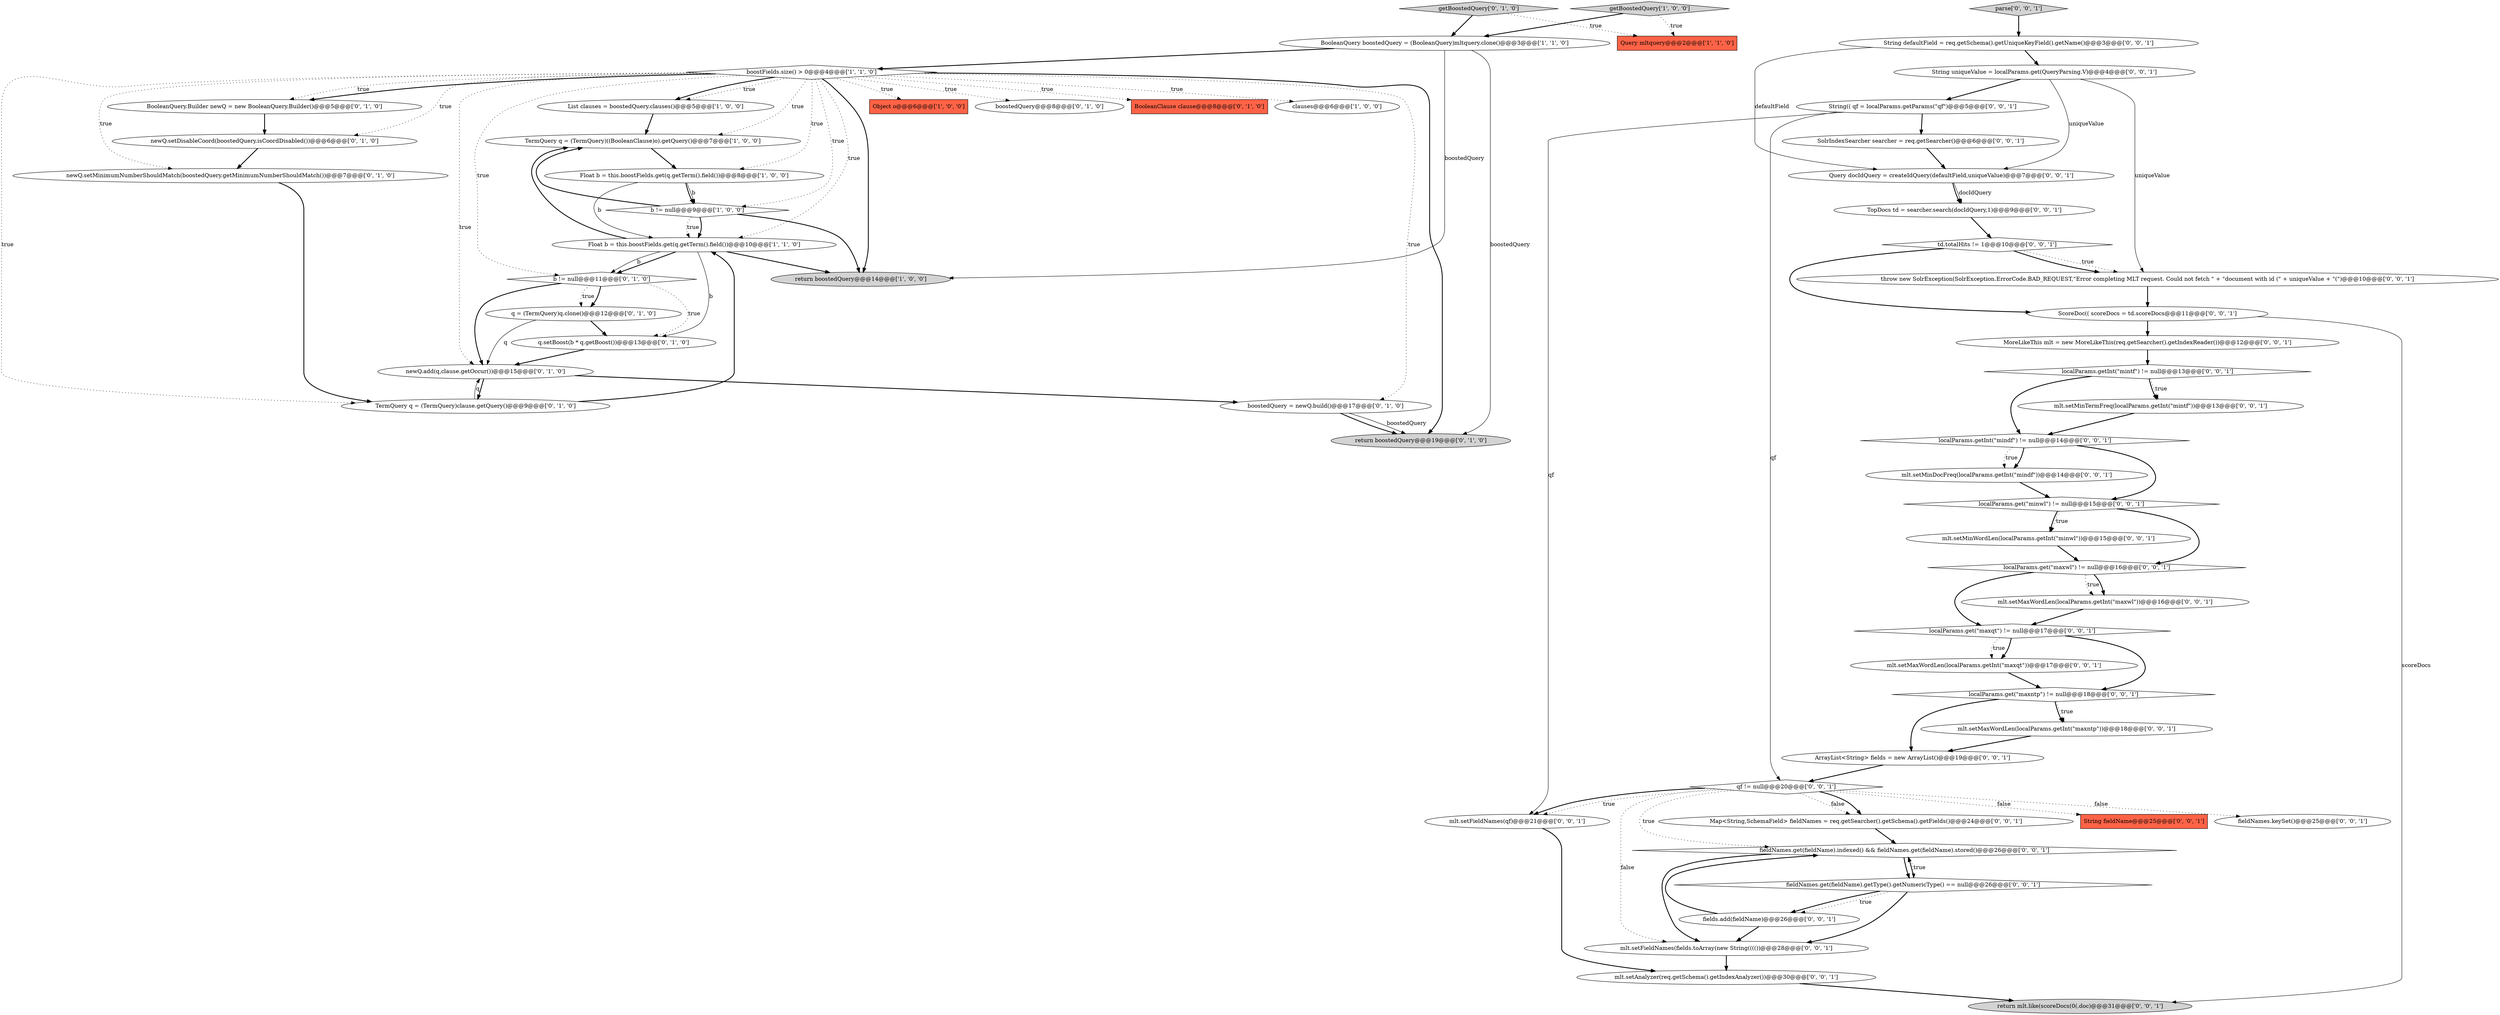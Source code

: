 digraph {
10 [style = filled, label = "TermQuery q = (TermQuery)((BooleanClause)o).getQuery()@@@7@@@['1', '0', '0']", fillcolor = white, shape = ellipse image = "AAA0AAABBB1BBB"];
33 [style = filled, label = "mlt.setFieldNames(qf)@@@21@@@['0', '0', '1']", fillcolor = white, shape = ellipse image = "AAA0AAABBB3BBB"];
48 [style = filled, label = "localParams.getInt(\"mindf\") != null@@@14@@@['0', '0', '1']", fillcolor = white, shape = diamond image = "AAA0AAABBB3BBB"];
13 [style = filled, label = "boostedQuery = newQ.build()@@@17@@@['0', '1', '0']", fillcolor = white, shape = ellipse image = "AAA1AAABBB2BBB"];
17 [style = filled, label = "b != null@@@11@@@['0', '1', '0']", fillcolor = white, shape = diamond image = "AAA0AAABBB2BBB"];
54 [style = filled, label = "parse['0', '0', '1']", fillcolor = lightgray, shape = diamond image = "AAA0AAABBB3BBB"];
26 [style = filled, label = "throw new SolrException(SolrException.ErrorCode.BAD_REQUEST,\"Error completing MLT request. Could not fetch \" + \"document with id (\" + uniqueValue + \"(\")@@@10@@@['0', '0', '1']", fillcolor = white, shape = ellipse image = "AAA0AAABBB3BBB"];
36 [style = filled, label = "mlt.setMaxWordLen(localParams.getInt(\"maxntp\"))@@@18@@@['0', '0', '1']", fillcolor = white, shape = ellipse image = "AAA0AAABBB3BBB"];
59 [style = filled, label = "String fieldName@@@25@@@['0', '0', '1']", fillcolor = tomato, shape = box image = "AAA0AAABBB3BBB"];
29 [style = filled, label = "mlt.setMaxWordLen(localParams.getInt(\"maxwl\"))@@@16@@@['0', '0', '1']", fillcolor = white, shape = ellipse image = "AAA0AAABBB3BBB"];
22 [style = filled, label = "newQ.add(q,clause.getOccur())@@@15@@@['0', '1', '0']", fillcolor = white, shape = ellipse image = "AAA1AAABBB2BBB"];
28 [style = filled, label = "fields.add(fieldName)@@@26@@@['0', '0', '1']", fillcolor = white, shape = ellipse image = "AAA0AAABBB3BBB"];
18 [style = filled, label = "BooleanQuery.Builder newQ = new BooleanQuery.Builder()@@@5@@@['0', '1', '0']", fillcolor = white, shape = ellipse image = "AAA0AAABBB2BBB"];
50 [style = filled, label = "ArrayList<String> fields = new ArrayList()@@@19@@@['0', '0', '1']", fillcolor = white, shape = ellipse image = "AAA0AAABBB3BBB"];
24 [style = filled, label = "getBoostedQuery['0', '1', '0']", fillcolor = lightgray, shape = diamond image = "AAA0AAABBB2BBB"];
46 [style = filled, label = "localParams.get(\"minwl\") != null@@@15@@@['0', '0', '1']", fillcolor = white, shape = diamond image = "AAA0AAABBB3BBB"];
47 [style = filled, label = "td.totalHits != 1@@@10@@@['0', '0', '1']", fillcolor = white, shape = diamond image = "AAA0AAABBB3BBB"];
35 [style = filled, label = "mlt.setMinWordLen(localParams.getInt(\"minwl\"))@@@15@@@['0', '0', '1']", fillcolor = white, shape = ellipse image = "AAA0AAABBB3BBB"];
4 [style = filled, label = "List clauses = boostedQuery.clauses()@@@5@@@['1', '0', '0']", fillcolor = white, shape = ellipse image = "AAA0AAABBB1BBB"];
11 [style = filled, label = "return boostedQuery@@@14@@@['1', '0', '0']", fillcolor = lightgray, shape = ellipse image = "AAA0AAABBB1BBB"];
53 [style = filled, label = "localParams.get(\"maxqt\") != null@@@17@@@['0', '0', '1']", fillcolor = white, shape = diamond image = "AAA0AAABBB3BBB"];
12 [style = filled, label = "return boostedQuery@@@19@@@['0', '1', '0']", fillcolor = lightgray, shape = ellipse image = "AAA0AAABBB2BBB"];
37 [style = filled, label = "mlt.setAnalyzer(req.getSchema().getIndexAnalyzer())@@@30@@@['0', '0', '1']", fillcolor = white, shape = ellipse image = "AAA0AAABBB3BBB"];
40 [style = filled, label = "String defaultField = req.getSchema().getUniqueKeyField().getName()@@@3@@@['0', '0', '1']", fillcolor = white, shape = ellipse image = "AAA0AAABBB3BBB"];
6 [style = filled, label = "Object o@@@6@@@['1', '0', '0']", fillcolor = tomato, shape = box image = "AAA0AAABBB1BBB"];
15 [style = filled, label = "boostedQuery@@@8@@@['0', '1', '0']", fillcolor = white, shape = ellipse image = "AAA0AAABBB2BBB"];
8 [style = filled, label = "Float b = this.boostFields.get(q.getTerm().field())@@@8@@@['1', '0', '0']", fillcolor = white, shape = ellipse image = "AAA0AAABBB1BBB"];
0 [style = filled, label = "getBoostedQuery['1', '0', '0']", fillcolor = lightgray, shape = diamond image = "AAA0AAABBB1BBB"];
38 [style = filled, label = "Map<String,SchemaField> fieldNames = req.getSearcher().getSchema().getFields()@@@24@@@['0', '0', '1']", fillcolor = white, shape = ellipse image = "AAA0AAABBB3BBB"];
49 [style = filled, label = "fieldNames.keySet()@@@25@@@['0', '0', '1']", fillcolor = white, shape = ellipse image = "AAA0AAABBB3BBB"];
14 [style = filled, label = "newQ.setDisableCoord(boostedQuery.isCoordDisabled())@@@6@@@['0', '1', '0']", fillcolor = white, shape = ellipse image = "AAA0AAABBB2BBB"];
16 [style = filled, label = "BooleanClause clause@@@8@@@['0', '1', '0']", fillcolor = tomato, shape = box image = "AAA1AAABBB2BBB"];
3 [style = filled, label = "boostFields.size() > 0@@@4@@@['1', '1', '0']", fillcolor = white, shape = diamond image = "AAA0AAABBB1BBB"];
7 [style = filled, label = "clauses@@@6@@@['1', '0', '0']", fillcolor = white, shape = ellipse image = "AAA0AAABBB1BBB"];
43 [style = filled, label = "Query docIdQuery = createIdQuery(defaultField,uniqueValue)@@@7@@@['0', '0', '1']", fillcolor = white, shape = ellipse image = "AAA0AAABBB3BBB"];
52 [style = filled, label = "mlt.setMinTermFreq(localParams.getInt(\"mintf\"))@@@13@@@['0', '0', '1']", fillcolor = white, shape = ellipse image = "AAA0AAABBB3BBB"];
5 [style = filled, label = "Query mltquery@@@2@@@['1', '1', '0']", fillcolor = tomato, shape = box image = "AAA0AAABBB1BBB"];
57 [style = filled, label = "String(( qf = localParams.getParams(\"qf\")@@@5@@@['0', '0', '1']", fillcolor = white, shape = ellipse image = "AAA0AAABBB3BBB"];
32 [style = filled, label = "String uniqueValue = localParams.get(QueryParsing.V)@@@4@@@['0', '0', '1']", fillcolor = white, shape = ellipse image = "AAA0AAABBB3BBB"];
25 [style = filled, label = "mlt.setFieldNames(fields.toArray(new String(((())@@@28@@@['0', '0', '1']", fillcolor = white, shape = ellipse image = "AAA0AAABBB3BBB"];
27 [style = filled, label = "ScoreDoc(( scoreDocs = td.scoreDocs@@@11@@@['0', '0', '1']", fillcolor = white, shape = ellipse image = "AAA0AAABBB3BBB"];
34 [style = filled, label = "SolrIndexSearcher searcher = req.getSearcher()@@@6@@@['0', '0', '1']", fillcolor = white, shape = ellipse image = "AAA0AAABBB3BBB"];
21 [style = filled, label = "TermQuery q = (TermQuery)clause.getQuery()@@@9@@@['0', '1', '0']", fillcolor = white, shape = ellipse image = "AAA1AAABBB2BBB"];
42 [style = filled, label = "mlt.setMinDocFreq(localParams.getInt(\"mindf\"))@@@14@@@['0', '0', '1']", fillcolor = white, shape = ellipse image = "AAA0AAABBB3BBB"];
39 [style = filled, label = "localParams.get(\"maxwl\") != null@@@16@@@['0', '0', '1']", fillcolor = white, shape = diamond image = "AAA0AAABBB3BBB"];
23 [style = filled, label = "q = (TermQuery)q.clone()@@@12@@@['0', '1', '0']", fillcolor = white, shape = ellipse image = "AAA1AAABBB2BBB"];
58 [style = filled, label = "TopDocs td = searcher.search(docIdQuery,1)@@@9@@@['0', '0', '1']", fillcolor = white, shape = ellipse image = "AAA0AAABBB3BBB"];
45 [style = filled, label = "fieldNames.get(fieldName).getType().getNumericType() == null@@@26@@@['0', '0', '1']", fillcolor = white, shape = diamond image = "AAA0AAABBB3BBB"];
31 [style = filled, label = "qf != null@@@20@@@['0', '0', '1']", fillcolor = white, shape = diamond image = "AAA0AAABBB3BBB"];
19 [style = filled, label = "q.setBoost(b * q.getBoost())@@@13@@@['0', '1', '0']", fillcolor = white, shape = ellipse image = "AAA0AAABBB2BBB"];
41 [style = filled, label = "mlt.setMaxWordLen(localParams.getInt(\"maxqt\"))@@@17@@@['0', '0', '1']", fillcolor = white, shape = ellipse image = "AAA0AAABBB3BBB"];
51 [style = filled, label = "localParams.getInt(\"mintf\") != null@@@13@@@['0', '0', '1']", fillcolor = white, shape = diamond image = "AAA0AAABBB3BBB"];
56 [style = filled, label = "return mlt.like(scoreDocs(0(.doc)@@@31@@@['0', '0', '1']", fillcolor = lightgray, shape = ellipse image = "AAA0AAABBB3BBB"];
1 [style = filled, label = "Float b = this.boostFields.get(q.getTerm().field())@@@10@@@['1', '1', '0']", fillcolor = white, shape = ellipse image = "AAA0AAABBB1BBB"];
2 [style = filled, label = "b != null@@@9@@@['1', '0', '0']", fillcolor = white, shape = diamond image = "AAA0AAABBB1BBB"];
30 [style = filled, label = "localParams.get(\"maxntp\") != null@@@18@@@['0', '0', '1']", fillcolor = white, shape = diamond image = "AAA0AAABBB3BBB"];
20 [style = filled, label = "newQ.setMinimumNumberShouldMatch(boostedQuery.getMinimumNumberShouldMatch())@@@7@@@['0', '1', '0']", fillcolor = white, shape = ellipse image = "AAA0AAABBB2BBB"];
55 [style = filled, label = "MoreLikeThis mlt = new MoreLikeThis(req.getSearcher().getIndexReader())@@@12@@@['0', '0', '1']", fillcolor = white, shape = ellipse image = "AAA0AAABBB3BBB"];
9 [style = filled, label = "BooleanQuery boostedQuery = (BooleanQuery)mltquery.clone()@@@3@@@['1', '1', '0']", fillcolor = white, shape = ellipse image = "AAA0AAABBB1BBB"];
44 [style = filled, label = "fieldNames.get(fieldName).indexed() && fieldNames.get(fieldName).stored()@@@26@@@['0', '0', '1']", fillcolor = white, shape = diamond image = "AAA0AAABBB3BBB"];
51->48 [style = bold, label=""];
3->1 [style = dotted, label="true"];
51->52 [style = bold, label=""];
3->17 [style = dotted, label="true"];
19->22 [style = bold, label=""];
2->10 [style = bold, label=""];
1->11 [style = bold, label=""];
36->50 [style = bold, label=""];
43->58 [style = bold, label=""];
58->47 [style = bold, label=""];
13->12 [style = bold, label=""];
27->55 [style = bold, label=""];
2->1 [style = bold, label=""];
3->6 [style = dotted, label="true"];
1->17 [style = bold, label=""];
44->45 [style = dotted, label="true"];
17->23 [style = bold, label=""];
29->53 [style = bold, label=""];
17->22 [style = bold, label=""];
40->43 [style = solid, label="defaultField"];
31->44 [style = dotted, label="true"];
9->12 [style = solid, label="boostedQuery"];
25->37 [style = bold, label=""];
31->33 [style = bold, label=""];
3->16 [style = dotted, label="true"];
3->13 [style = dotted, label="true"];
31->38 [style = dotted, label="false"];
22->13 [style = bold, label=""];
32->43 [style = solid, label="uniqueValue"];
40->32 [style = bold, label=""];
8->1 [style = solid, label="b"];
43->58 [style = solid, label="docIdQuery"];
1->10 [style = bold, label=""];
47->27 [style = bold, label=""];
41->30 [style = bold, label=""];
3->20 [style = dotted, label="true"];
37->56 [style = bold, label=""];
8->2 [style = solid, label="b"];
31->33 [style = dotted, label="true"];
46->35 [style = dotted, label="true"];
31->49 [style = dotted, label="false"];
3->18 [style = bold, label=""];
50->31 [style = bold, label=""];
33->37 [style = bold, label=""];
47->26 [style = dotted, label="true"];
2->1 [style = dotted, label="true"];
45->28 [style = bold, label=""];
8->2 [style = bold, label=""];
46->39 [style = bold, label=""];
31->25 [style = dotted, label="false"];
3->18 [style = dotted, label="true"];
39->29 [style = dotted, label="true"];
21->22 [style = solid, label="q"];
53->30 [style = bold, label=""];
32->26 [style = solid, label="uniqueValue"];
22->21 [style = bold, label=""];
31->59 [style = dotted, label="false"];
3->7 [style = dotted, label="true"];
30->36 [style = bold, label=""];
30->50 [style = bold, label=""];
27->56 [style = solid, label="scoreDocs"];
13->12 [style = solid, label="boostedQuery"];
3->22 [style = dotted, label="true"];
3->15 [style = dotted, label="true"];
54->40 [style = bold, label=""];
48->42 [style = bold, label=""];
45->44 [style = bold, label=""];
10->8 [style = bold, label=""];
28->44 [style = bold, label=""];
44->25 [style = bold, label=""];
47->26 [style = bold, label=""];
3->10 [style = dotted, label="true"];
38->44 [style = bold, label=""];
3->12 [style = bold, label=""];
3->4 [style = dotted, label="true"];
52->48 [style = bold, label=""];
24->9 [style = bold, label=""];
4->10 [style = bold, label=""];
39->29 [style = bold, label=""];
21->1 [style = bold, label=""];
53->41 [style = bold, label=""];
34->43 [style = bold, label=""];
18->14 [style = bold, label=""];
53->41 [style = dotted, label="true"];
3->4 [style = bold, label=""];
31->38 [style = bold, label=""];
30->36 [style = dotted, label="true"];
17->19 [style = dotted, label="true"];
9->11 [style = solid, label="boostedQuery"];
3->11 [style = bold, label=""];
1->17 [style = solid, label="b"];
57->34 [style = bold, label=""];
23->19 [style = bold, label=""];
2->11 [style = bold, label=""];
55->51 [style = bold, label=""];
48->42 [style = dotted, label="true"];
3->21 [style = dotted, label="true"];
9->3 [style = bold, label=""];
0->9 [style = bold, label=""];
44->45 [style = bold, label=""];
17->23 [style = dotted, label="true"];
3->8 [style = dotted, label="true"];
3->14 [style = dotted, label="true"];
23->22 [style = solid, label="q"];
26->27 [style = bold, label=""];
35->39 [style = bold, label=""];
45->28 [style = dotted, label="true"];
1->19 [style = solid, label="b"];
0->5 [style = dotted, label="true"];
20->21 [style = bold, label=""];
46->35 [style = bold, label=""];
39->53 [style = bold, label=""];
3->2 [style = dotted, label="true"];
24->5 [style = dotted, label="true"];
48->46 [style = bold, label=""];
42->46 [style = bold, label=""];
57->31 [style = solid, label="qf"];
57->33 [style = solid, label="qf"];
45->25 [style = bold, label=""];
32->57 [style = bold, label=""];
28->25 [style = bold, label=""];
14->20 [style = bold, label=""];
51->52 [style = dotted, label="true"];
}
